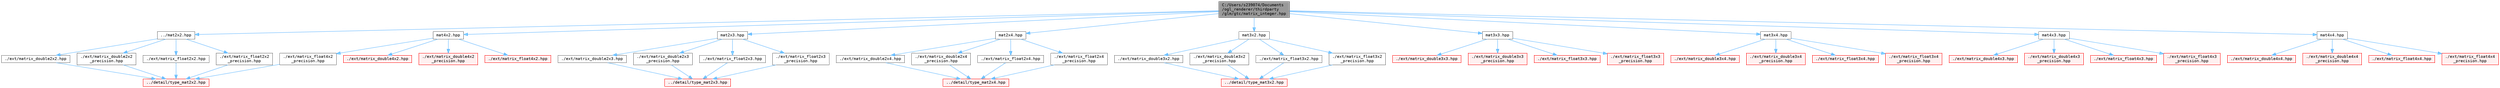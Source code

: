 digraph "C:/Users/s239074/Documents/ogl_renderer/thirdparty/glm/gtc/matrix_integer.hpp"
{
 // LATEX_PDF_SIZE
  bgcolor="transparent";
  edge [fontname=Terminal,fontsize=10,labelfontname=Helvetica,labelfontsize=10];
  node [fontname=Terminal,fontsize=10,shape=box,height=0.2,width=0.4];
  Node1 [label="C:/Users/s239074/Documents\l/ogl_renderer/thirdparty\l/glm/gtc/matrix_integer.hpp",height=0.2,width=0.4,color="gray40", fillcolor="grey60", style="filled", fontcolor="black",tooltip=" "];
  Node1 -> Node2 [color="steelblue1",style="solid"];
  Node2 [label="../mat2x2.hpp",height=0.2,width=0.4,color="grey40", fillcolor="white", style="filled",URL="$mat2x2_8hpp.html",tooltip=" "];
  Node2 -> Node3 [color="steelblue1",style="solid"];
  Node3 [label="./ext/matrix_double2x2.hpp",height=0.2,width=0.4,color="grey40", fillcolor="white", style="filled",URL="$matrix__double2x2_8hpp.html",tooltip=" "];
  Node3 -> Node4 [color="steelblue1",style="solid"];
  Node4 [label="../detail/type_mat2x2.hpp",height=0.2,width=0.4,color="red", fillcolor="#FFF0F0", style="filled",URL="$type__mat2x2_8hpp.html",tooltip=" "];
  Node2 -> Node127 [color="steelblue1",style="solid"];
  Node127 [label="./ext/matrix_double2x2\l_precision.hpp",height=0.2,width=0.4,color="grey40", fillcolor="white", style="filled",URL="$matrix__double2x2__precision_8hpp.html",tooltip=" "];
  Node127 -> Node4 [color="steelblue1",style="solid"];
  Node2 -> Node128 [color="steelblue1",style="solid"];
  Node128 [label="./ext/matrix_float2x2.hpp",height=0.2,width=0.4,color="grey40", fillcolor="white", style="filled",URL="$matrix__float2x2_8hpp.html",tooltip=" "];
  Node128 -> Node4 [color="steelblue1",style="solid"];
  Node2 -> Node129 [color="steelblue1",style="solid"];
  Node129 [label="./ext/matrix_float2x2\l_precision.hpp",height=0.2,width=0.4,color="grey40", fillcolor="white", style="filled",URL="$matrix__float2x2__precision_8hpp.html",tooltip=" "];
  Node129 -> Node4 [color="steelblue1",style="solid"];
  Node1 -> Node55 [color="steelblue1",style="solid"];
  Node55 [label="mat2x3.hpp",height=0.2,width=0.4,color="grey40", fillcolor="white", style="filled",URL="$mat2x3_8hpp.html",tooltip=" "];
  Node55 -> Node56 [color="steelblue1",style="solid"];
  Node56 [label="./ext/matrix_double2x3.hpp",height=0.2,width=0.4,color="grey40", fillcolor="white", style="filled",URL="$matrix__double2x3_8hpp.html",tooltip=" "];
  Node56 -> Node57 [color="steelblue1",style="solid"];
  Node57 [label="../detail/type_mat2x3.hpp",height=0.2,width=0.4,color="red", fillcolor="#FFF0F0", style="filled",URL="$type__mat2x3_8hpp.html",tooltip=" "];
  Node55 -> Node59 [color="steelblue1",style="solid"];
  Node59 [label="./ext/matrix_double2x3\l_precision.hpp",height=0.2,width=0.4,color="grey40", fillcolor="white", style="filled",URL="$matrix__double2x3__precision_8hpp.html",tooltip=" "];
  Node59 -> Node57 [color="steelblue1",style="solid"];
  Node55 -> Node60 [color="steelblue1",style="solid"];
  Node60 [label="./ext/matrix_float2x3.hpp",height=0.2,width=0.4,color="grey40", fillcolor="white", style="filled",URL="$matrix__float2x3_8hpp.html",tooltip=" "];
  Node60 -> Node57 [color="steelblue1",style="solid"];
  Node55 -> Node61 [color="steelblue1",style="solid"];
  Node61 [label="./ext/matrix_float2x3\l_precision.hpp",height=0.2,width=0.4,color="grey40", fillcolor="white", style="filled",URL="$matrix__float2x3__precision_8hpp.html",tooltip=" "];
  Node61 -> Node57 [color="steelblue1",style="solid"];
  Node1 -> Node62 [color="steelblue1",style="solid"];
  Node62 [label="mat2x4.hpp",height=0.2,width=0.4,color="grey40", fillcolor="white", style="filled",URL="$mat2x4_8hpp.html",tooltip=" "];
  Node62 -> Node63 [color="steelblue1",style="solid"];
  Node63 [label="./ext/matrix_double2x4.hpp",height=0.2,width=0.4,color="grey40", fillcolor="white", style="filled",URL="$matrix__double2x4_8hpp.html",tooltip=" "];
  Node63 -> Node64 [color="steelblue1",style="solid"];
  Node64 [label="../detail/type_mat2x4.hpp",height=0.2,width=0.4,color="red", fillcolor="#FFF0F0", style="filled",URL="$type__mat2x4_8hpp.html",tooltip=" "];
  Node62 -> Node66 [color="steelblue1",style="solid"];
  Node66 [label="./ext/matrix_double2x4\l_precision.hpp",height=0.2,width=0.4,color="grey40", fillcolor="white", style="filled",URL="$matrix__double2x4__precision_8hpp.html",tooltip=" "];
  Node66 -> Node64 [color="steelblue1",style="solid"];
  Node62 -> Node67 [color="steelblue1",style="solid"];
  Node67 [label="./ext/matrix_float2x4.hpp",height=0.2,width=0.4,color="grey40", fillcolor="white", style="filled",URL="$matrix__float2x4_8hpp.html",tooltip=" "];
  Node67 -> Node64 [color="steelblue1",style="solid"];
  Node62 -> Node68 [color="steelblue1",style="solid"];
  Node68 [label="./ext/matrix_float2x4\l_precision.hpp",height=0.2,width=0.4,color="grey40", fillcolor="white", style="filled",URL="$matrix__float2x4__precision_8hpp.html",tooltip=" "];
  Node68 -> Node64 [color="steelblue1",style="solid"];
  Node1 -> Node69 [color="steelblue1",style="solid"];
  Node69 [label="mat3x2.hpp",height=0.2,width=0.4,color="grey40", fillcolor="white", style="filled",URL="$mat3x2_8hpp.html",tooltip=" "];
  Node69 -> Node70 [color="steelblue1",style="solid"];
  Node70 [label="./ext/matrix_double3x2.hpp",height=0.2,width=0.4,color="grey40", fillcolor="white", style="filled",URL="$matrix__double3x2_8hpp.html",tooltip=" "];
  Node70 -> Node71 [color="steelblue1",style="solid"];
  Node71 [label="../detail/type_mat3x2.hpp",height=0.2,width=0.4,color="red", fillcolor="#FFF0F0", style="filled",URL="$type__mat3x2_8hpp.html",tooltip=" "];
  Node69 -> Node73 [color="steelblue1",style="solid"];
  Node73 [label="./ext/matrix_double3x2\l_precision.hpp",height=0.2,width=0.4,color="grey40", fillcolor="white", style="filled",URL="$matrix__double3x2__precision_8hpp.html",tooltip=" "];
  Node73 -> Node71 [color="steelblue1",style="solid"];
  Node69 -> Node74 [color="steelblue1",style="solid"];
  Node74 [label="./ext/matrix_float3x2.hpp",height=0.2,width=0.4,color="grey40", fillcolor="white", style="filled",URL="$matrix__float3x2_8hpp.html",tooltip=" "];
  Node74 -> Node71 [color="steelblue1",style="solid"];
  Node69 -> Node75 [color="steelblue1",style="solid"];
  Node75 [label="./ext/matrix_float3x2\l_precision.hpp",height=0.2,width=0.4,color="grey40", fillcolor="white", style="filled",URL="$matrix__float3x2__precision_8hpp.html",tooltip=" "];
  Node75 -> Node71 [color="steelblue1",style="solid"];
  Node1 -> Node76 [color="steelblue1",style="solid"];
  Node76 [label="mat3x3.hpp",height=0.2,width=0.4,color="grey40", fillcolor="white", style="filled",URL="$mat3x3_8hpp.html",tooltip=" "];
  Node76 -> Node77 [color="steelblue1",style="solid"];
  Node77 [label="./ext/matrix_double3x3.hpp",height=0.2,width=0.4,color="red", fillcolor="#FFF0F0", style="filled",URL="$matrix__double3x3_8hpp.html",tooltip=" "];
  Node76 -> Node80 [color="steelblue1",style="solid"];
  Node80 [label="./ext/matrix_double3x3\l_precision.hpp",height=0.2,width=0.4,color="red", fillcolor="#FFF0F0", style="filled",URL="$matrix__double3x3__precision_8hpp.html",tooltip=" "];
  Node76 -> Node81 [color="steelblue1",style="solid"];
  Node81 [label="./ext/matrix_float3x3.hpp",height=0.2,width=0.4,color="red", fillcolor="#FFF0F0", style="filled",URL="$matrix__float3x3_8hpp.html",tooltip=" "];
  Node76 -> Node82 [color="steelblue1",style="solid"];
  Node82 [label="./ext/matrix_float3x3\l_precision.hpp",height=0.2,width=0.4,color="red", fillcolor="#FFF0F0", style="filled",URL="$matrix__float3x3__precision_8hpp.html",tooltip=" "];
  Node1 -> Node83 [color="steelblue1",style="solid"];
  Node83 [label="mat3x4.hpp",height=0.2,width=0.4,color="grey40", fillcolor="white", style="filled",URL="$mat3x4_8hpp.html",tooltip=" "];
  Node83 -> Node84 [color="steelblue1",style="solid"];
  Node84 [label="./ext/matrix_double3x4.hpp",height=0.2,width=0.4,color="red", fillcolor="#FFF0F0", style="filled",URL="$matrix__double3x4_8hpp.html",tooltip=" "];
  Node83 -> Node87 [color="steelblue1",style="solid"];
  Node87 [label="./ext/matrix_double3x4\l_precision.hpp",height=0.2,width=0.4,color="red", fillcolor="#FFF0F0", style="filled",URL="$matrix__double3x4__precision_8hpp.html",tooltip=" "];
  Node83 -> Node88 [color="steelblue1",style="solid"];
  Node88 [label="./ext/matrix_float3x4.hpp",height=0.2,width=0.4,color="red", fillcolor="#FFF0F0", style="filled",URL="$matrix__float3x4_8hpp.html",tooltip=" "];
  Node83 -> Node89 [color="steelblue1",style="solid"];
  Node89 [label="./ext/matrix_float3x4\l_precision.hpp",height=0.2,width=0.4,color="red", fillcolor="#FFF0F0", style="filled",URL="$matrix__float3x4__precision_8hpp.html",tooltip=" "];
  Node1 -> Node90 [color="steelblue1",style="solid"];
  Node90 [label="mat4x2.hpp",height=0.2,width=0.4,color="grey40", fillcolor="white", style="filled",URL="$mat4x2_8hpp.html",tooltip=" "];
  Node90 -> Node91 [color="steelblue1",style="solid"];
  Node91 [label="./ext/matrix_double4x2.hpp",height=0.2,width=0.4,color="red", fillcolor="#FFF0F0", style="filled",URL="$matrix__double4x2_8hpp.html",tooltip=" "];
  Node90 -> Node94 [color="steelblue1",style="solid"];
  Node94 [label="./ext/matrix_double4x2\l_precision.hpp",height=0.2,width=0.4,color="red", fillcolor="#FFF0F0", style="filled",URL="$matrix__double4x2__precision_8hpp.html",tooltip=" "];
  Node90 -> Node95 [color="steelblue1",style="solid"];
  Node95 [label="./ext/matrix_float4x2.hpp",height=0.2,width=0.4,color="red", fillcolor="#FFF0F0", style="filled",URL="$matrix__float4x2_8hpp.html",tooltip=" "];
  Node90 -> Node96 [color="steelblue1",style="solid"];
  Node96 [label="./ext/matrix_float4x2\l_precision.hpp",height=0.2,width=0.4,color="grey40", fillcolor="white", style="filled",URL="$matrix__float4x2__precision_8hpp.html",tooltip=" "];
  Node96 -> Node4 [color="steelblue1",style="solid"];
  Node1 -> Node97 [color="steelblue1",style="solid"];
  Node97 [label="mat4x3.hpp",height=0.2,width=0.4,color="grey40", fillcolor="white", style="filled",URL="$mat4x3_8hpp.html",tooltip=" "];
  Node97 -> Node98 [color="steelblue1",style="solid"];
  Node98 [label="./ext/matrix_double4x3.hpp",height=0.2,width=0.4,color="red", fillcolor="#FFF0F0", style="filled",URL="$matrix__double4x3_8hpp.html",tooltip=" "];
  Node97 -> Node101 [color="steelblue1",style="solid"];
  Node101 [label="./ext/matrix_double4x3\l_precision.hpp",height=0.2,width=0.4,color="red", fillcolor="#FFF0F0", style="filled",URL="$matrix__double4x3__precision_8hpp.html",tooltip=" "];
  Node97 -> Node102 [color="steelblue1",style="solid"];
  Node102 [label="./ext/matrix_float4x3.hpp",height=0.2,width=0.4,color="red", fillcolor="#FFF0F0", style="filled",URL="$matrix__float4x3_8hpp.html",tooltip=" "];
  Node97 -> Node103 [color="steelblue1",style="solid"];
  Node103 [label="./ext/matrix_float4x3\l_precision.hpp",height=0.2,width=0.4,color="red", fillcolor="#FFF0F0", style="filled",URL="$matrix__float4x3__precision_8hpp.html",tooltip=" "];
  Node1 -> Node104 [color="steelblue1",style="solid"];
  Node104 [label="mat4x4.hpp",height=0.2,width=0.4,color="grey40", fillcolor="white", style="filled",URL="$mat4x4_8hpp.html",tooltip=" "];
  Node104 -> Node105 [color="steelblue1",style="solid"];
  Node105 [label="./ext/matrix_double4x4.hpp",height=0.2,width=0.4,color="red", fillcolor="#FFF0F0", style="filled",URL="$matrix__double4x4_8hpp.html",tooltip=" "];
  Node104 -> Node108 [color="steelblue1",style="solid"];
  Node108 [label="./ext/matrix_double4x4\l_precision.hpp",height=0.2,width=0.4,color="red", fillcolor="#FFF0F0", style="filled",URL="$matrix__double4x4__precision_8hpp.html",tooltip=" "];
  Node104 -> Node109 [color="steelblue1",style="solid"];
  Node109 [label="./ext/matrix_float4x4.hpp",height=0.2,width=0.4,color="red", fillcolor="#FFF0F0", style="filled",URL="$matrix__float4x4_8hpp.html",tooltip=" "];
  Node104 -> Node110 [color="steelblue1",style="solid"];
  Node110 [label="./ext/matrix_float4x4\l_precision.hpp",height=0.2,width=0.4,color="red", fillcolor="#FFF0F0", style="filled",URL="$matrix__float4x4__precision_8hpp.html",tooltip=" "];
}
